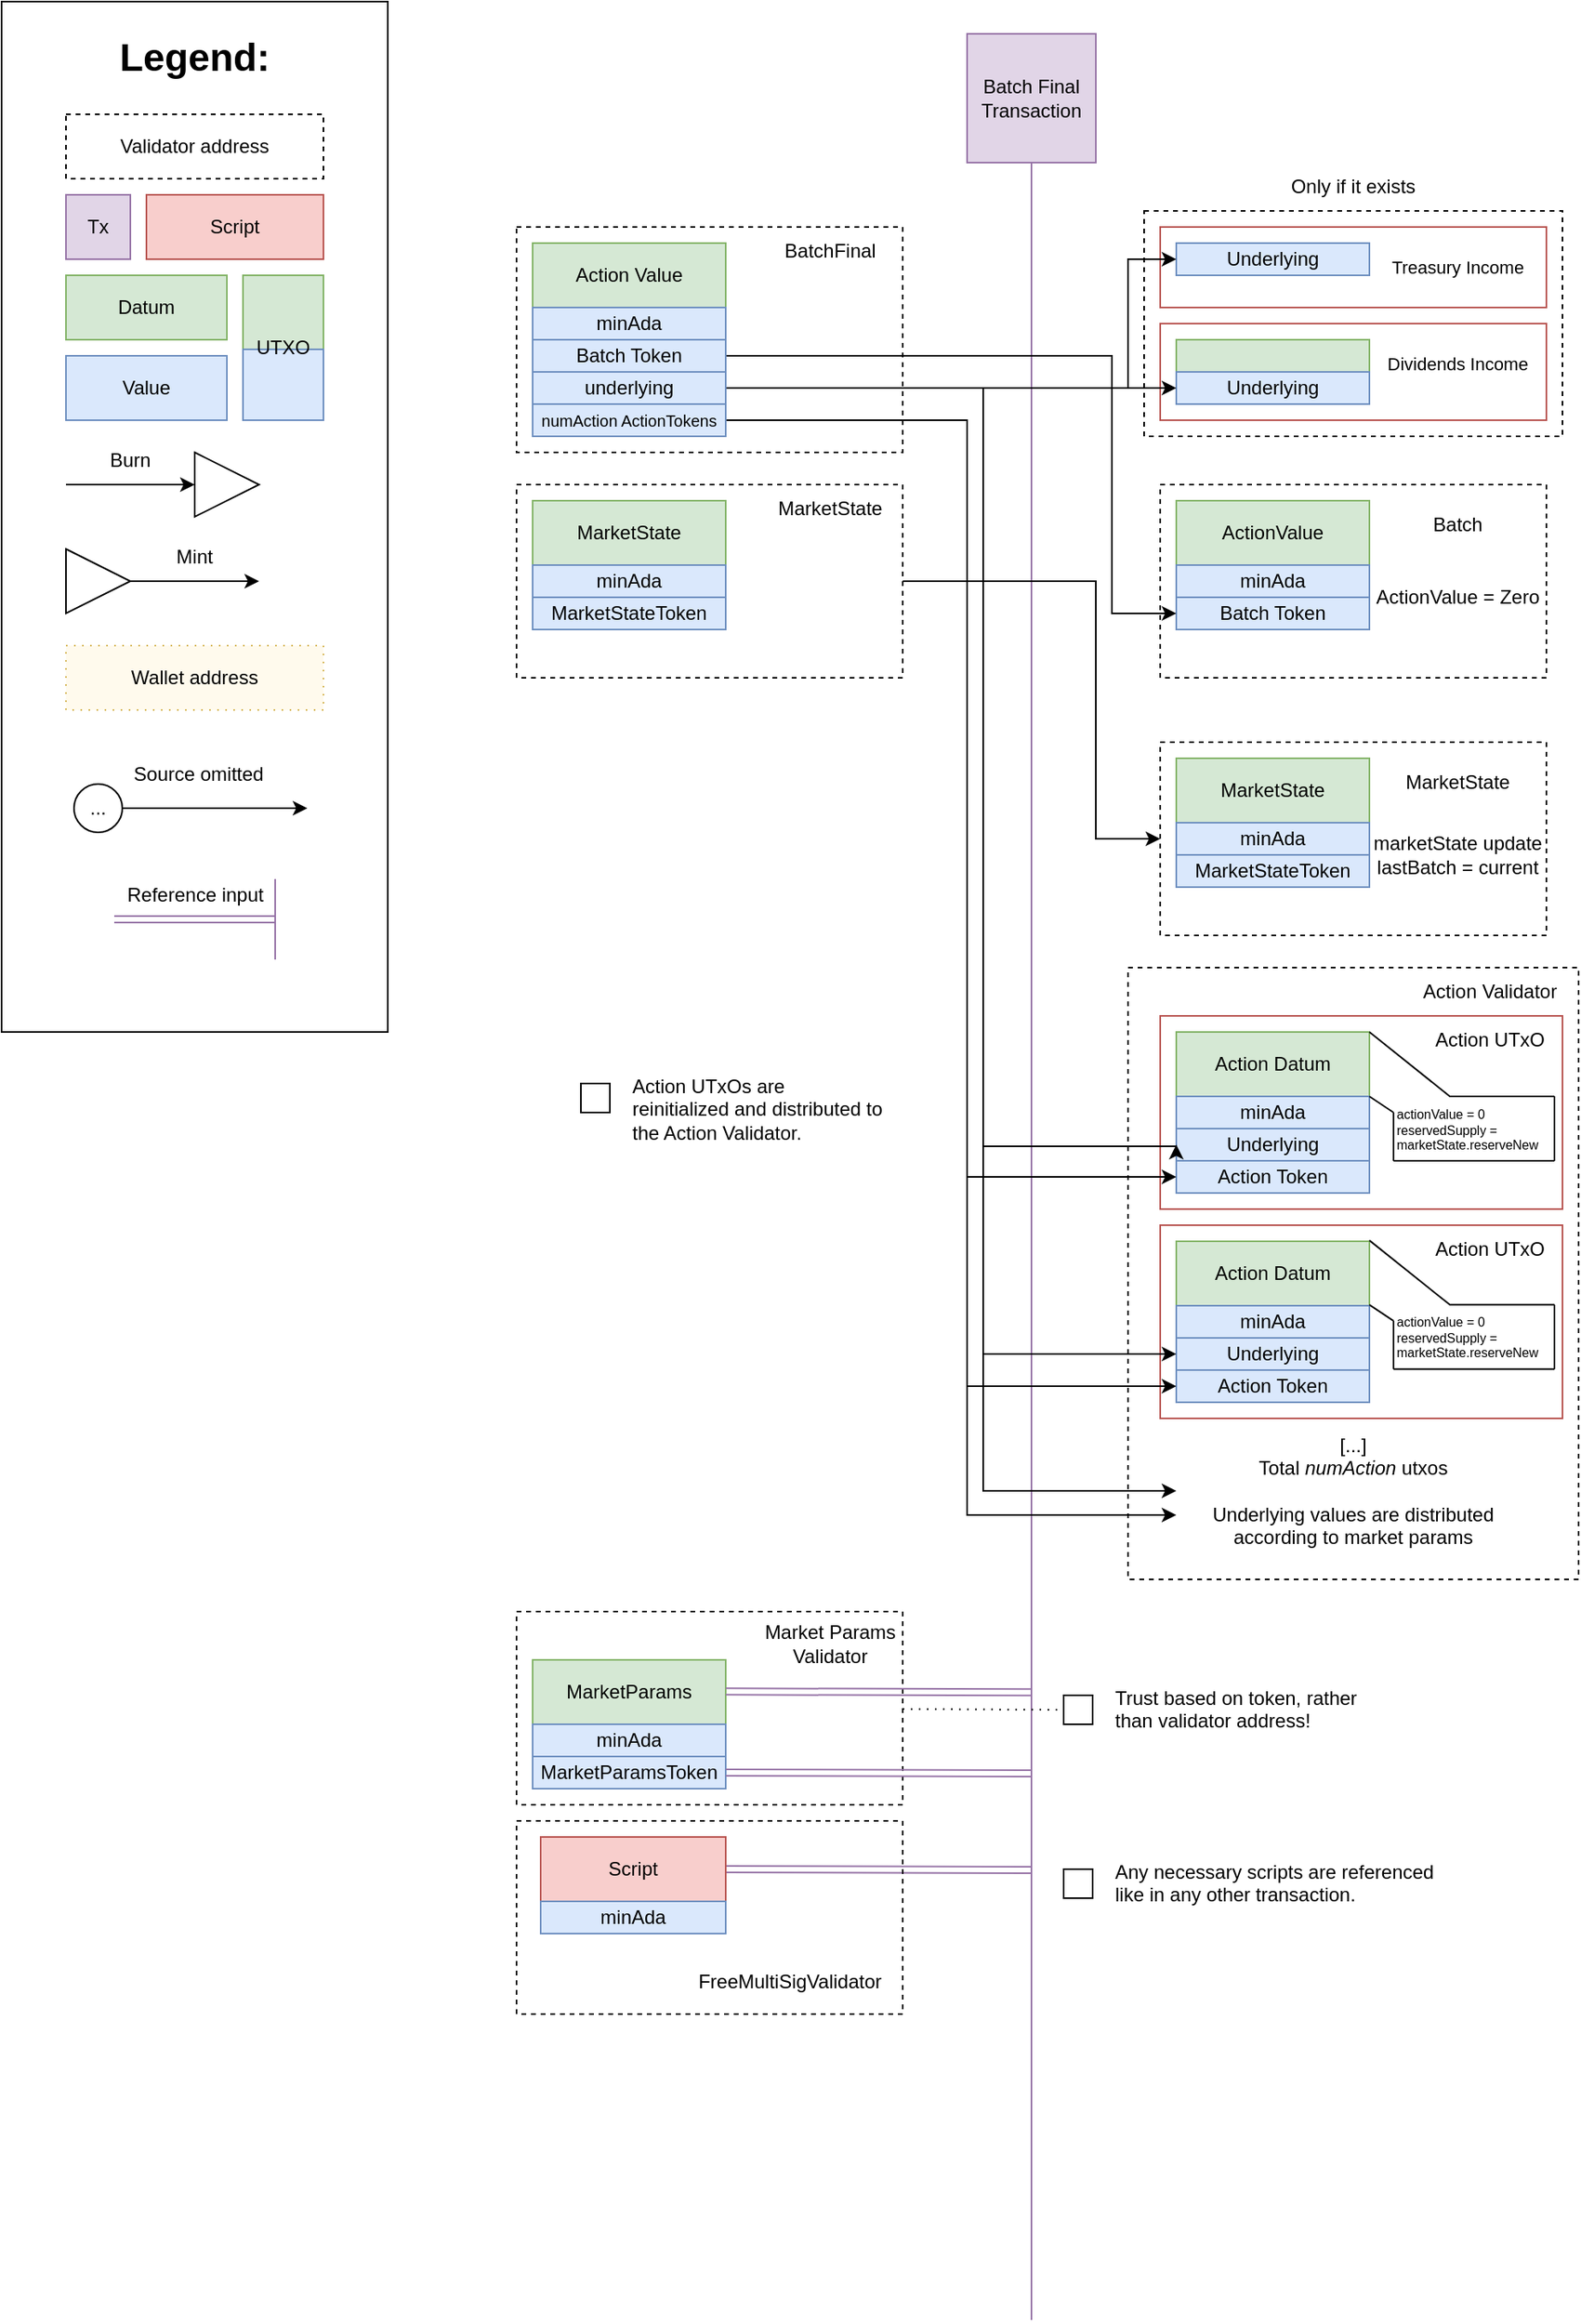 <mxfile version="26.0.10">
  <diagram name="Page-1" id="YU9haA6fMDT3eav_pW62">
    <mxGraphModel dx="1558" dy="674" grid="1" gridSize="10" guides="1" tooltips="1" connect="1" arrows="1" fold="1" page="1" pageScale="1" pageWidth="850" pageHeight="1100" math="0" shadow="0">
      <root>
        <mxCell id="0" />
        <mxCell id="1" parent="0" />
        <mxCell id="FvWVYKfLzOEbFjhHtuPe-29" value="" style="rounded=0;whiteSpace=wrap;html=1;fillColor=none;strokeColor=#000000;dashed=1;" parent="1" vertex="1">
          <mxGeometry x="470" y="230" width="260" height="140" as="geometry" />
        </mxCell>
        <mxCell id="FvWVYKfLzOEbFjhHtuPe-1" value="Batch Final Transaction" style="whiteSpace=wrap;html=1;aspect=fixed;fillColor=#e1d5e7;strokeColor=#9673a6;" parent="1" vertex="1">
          <mxGeometry x="360" y="120" width="80" height="80" as="geometry" />
        </mxCell>
        <mxCell id="FvWVYKfLzOEbFjhHtuPe-2" value="" style="endArrow=none;html=1;rounded=0;entryX=0.5;entryY=1;entryDx=0;entryDy=0;fillColor=#e1d5e7;strokeColor=#9673a6;" parent="1" target="FvWVYKfLzOEbFjhHtuPe-1" edge="1">
          <mxGeometry width="50" height="50" relative="1" as="geometry">
            <mxPoint x="400" y="1540" as="sourcePoint" />
            <mxPoint x="440" y="570" as="targetPoint" />
          </mxGeometry>
        </mxCell>
        <mxCell id="FvWVYKfLzOEbFjhHtuPe-17" value="" style="rounded=0;whiteSpace=wrap;html=1;fillColor=none;strokeWidth=1;strokeColor=#b85450;" parent="1" vertex="1">
          <mxGeometry x="480" y="240" width="240" height="50" as="geometry" />
        </mxCell>
        <mxCell id="FvWVYKfLzOEbFjhHtuPe-18" value="&lt;font style=&quot;font-size: 11px;&quot;&gt;Treasury Income&lt;br&gt;&lt;/font&gt;" style="text;html=1;strokeColor=none;fillColor=none;align=center;verticalAlign=middle;whiteSpace=wrap;rounded=0;" parent="1" vertex="1">
          <mxGeometry x="620" y="250" width="90" height="30" as="geometry" />
        </mxCell>
        <mxCell id="FvWVYKfLzOEbFjhHtuPe-20" value="Underlying" style="rounded=0;whiteSpace=wrap;html=1;fillColor=#dae8fc;strokeColor=#6c8ebf;" parent="1" vertex="1">
          <mxGeometry x="490" y="250" width="120" height="20" as="geometry" />
        </mxCell>
        <mxCell id="FvWVYKfLzOEbFjhHtuPe-23" value="" style="rounded=0;whiteSpace=wrap;html=1;fillColor=none;strokeWidth=1;strokeColor=#b85450;" parent="1" vertex="1">
          <mxGeometry x="480" y="300" width="240" height="60" as="geometry" />
        </mxCell>
        <mxCell id="FvWVYKfLzOEbFjhHtuPe-24" value="&lt;font style=&quot;font-size: 11px;&quot;&gt;Dividends Income&lt;br&gt;&lt;/font&gt;" style="text;html=1;strokeColor=none;fillColor=none;align=center;verticalAlign=middle;whiteSpace=wrap;rounded=0;" parent="1" vertex="1">
          <mxGeometry x="620" y="310" width="90" height="30" as="geometry" />
        </mxCell>
        <mxCell id="FvWVYKfLzOEbFjhHtuPe-25" value="" style="rounded=0;whiteSpace=wrap;html=1;fillColor=#d5e8d4;strokeColor=#82b366;" parent="1" vertex="1">
          <mxGeometry x="490" y="310" width="120" height="20" as="geometry" />
        </mxCell>
        <mxCell id="FvWVYKfLzOEbFjhHtuPe-26" value="Underlying" style="rounded=0;whiteSpace=wrap;html=1;fillColor=#dae8fc;strokeColor=#6c8ebf;" parent="1" vertex="1">
          <mxGeometry x="490" y="330" width="120" height="20" as="geometry" />
        </mxCell>
        <mxCell id="FvWVYKfLzOEbFjhHtuPe-30" value="Only if it exists" style="text;html=1;strokeColor=none;fillColor=none;align=center;verticalAlign=middle;whiteSpace=wrap;rounded=0;" parent="1" vertex="1">
          <mxGeometry x="470" y="200" width="260" height="30" as="geometry" />
        </mxCell>
        <mxCell id="FvWVYKfLzOEbFjhHtuPe-31" value="" style="rounded=0;whiteSpace=wrap;html=1;fillColor=none;dashed=1;strokeWidth=1;" parent="1" vertex="1">
          <mxGeometry x="480" y="400" width="240" height="120" as="geometry" />
        </mxCell>
        <mxCell id="FvWVYKfLzOEbFjhHtuPe-32" value="Batch" style="text;html=1;strokeColor=none;fillColor=none;align=center;verticalAlign=middle;whiteSpace=wrap;rounded=0;" parent="1" vertex="1">
          <mxGeometry x="620" y="410" width="90" height="30" as="geometry" />
        </mxCell>
        <mxCell id="FvWVYKfLzOEbFjhHtuPe-33" value="ActionValue" style="rounded=0;whiteSpace=wrap;html=1;fillColor=#d5e8d4;strokeColor=#82b366;" parent="1" vertex="1">
          <mxGeometry x="490" y="410" width="120" height="40" as="geometry" />
        </mxCell>
        <mxCell id="FvWVYKfLzOEbFjhHtuPe-34" value="&lt;div&gt;minAda&lt;/div&gt;" style="rounded=0;whiteSpace=wrap;html=1;fillColor=#dae8fc;strokeColor=#6c8ebf;" parent="1" vertex="1">
          <mxGeometry x="490" y="450" width="120" height="20" as="geometry" />
        </mxCell>
        <mxCell id="FvWVYKfLzOEbFjhHtuPe-35" value="Batch Token" style="rounded=0;whiteSpace=wrap;html=1;fillColor=#dae8fc;strokeColor=#6c8ebf;" parent="1" vertex="1">
          <mxGeometry x="490" y="470" width="120" height="20" as="geometry" />
        </mxCell>
        <mxCell id="FvWVYKfLzOEbFjhHtuPe-43" value="" style="rounded=0;whiteSpace=wrap;html=1;fillColor=none;fontColor=#000000;strokeColor=#000000;dashed=1;movable=0;resizable=0;rotatable=0;deletable=0;editable=0;locked=1;connectable=0;" parent="1" vertex="1">
          <mxGeometry x="460" y="700" width="280" height="380" as="geometry" />
        </mxCell>
        <mxCell id="FvWVYKfLzOEbFjhHtuPe-44" value="" style="rounded=0;whiteSpace=wrap;html=1;fillColor=none;strokeWidth=1;strokeColor=#b85450;" parent="1" vertex="1">
          <mxGeometry x="480" y="730" width="250" height="120" as="geometry" />
        </mxCell>
        <mxCell id="FvWVYKfLzOEbFjhHtuPe-45" value="Action UTxO" style="text;html=1;strokeColor=none;fillColor=none;align=center;verticalAlign=middle;whiteSpace=wrap;rounded=0;" parent="1" vertex="1">
          <mxGeometry x="640" y="730" width="90" height="30" as="geometry" />
        </mxCell>
        <mxCell id="FvWVYKfLzOEbFjhHtuPe-46" value="Action Datum" style="rounded=0;whiteSpace=wrap;html=1;fillColor=#d5e8d4;strokeColor=#82b366;" parent="1" vertex="1">
          <mxGeometry x="490" y="740" width="120" height="40" as="geometry" />
        </mxCell>
        <mxCell id="FvWVYKfLzOEbFjhHtuPe-47" value="minAda" style="rounded=0;whiteSpace=wrap;html=1;fillColor=#dae8fc;strokeColor=#6c8ebf;" parent="1" vertex="1">
          <mxGeometry x="490" y="780" width="120" height="20" as="geometry" />
        </mxCell>
        <mxCell id="FvWVYKfLzOEbFjhHtuPe-48" value="Underlying" style="rounded=0;whiteSpace=wrap;html=1;fillColor=#dae8fc;strokeColor=#6c8ebf;" parent="1" vertex="1">
          <mxGeometry x="490" y="800" width="120" height="20" as="geometry" />
        </mxCell>
        <mxCell id="FvWVYKfLzOEbFjhHtuPe-49" value="Action Token" style="rounded=0;whiteSpace=wrap;html=1;fillColor=#dae8fc;strokeColor=#6c8ebf;" parent="1" vertex="1">
          <mxGeometry x="490" y="820" width="120" height="20" as="geometry" />
        </mxCell>
        <mxCell id="FvWVYKfLzOEbFjhHtuPe-50" value="" style="rounded=0;whiteSpace=wrap;html=1;fillColor=none;strokeWidth=1;strokeColor=#b85450;" parent="1" vertex="1">
          <mxGeometry x="480" y="860" width="250" height="120" as="geometry" />
        </mxCell>
        <mxCell id="FvWVYKfLzOEbFjhHtuPe-51" value="Action UTxO" style="text;html=1;strokeColor=none;fillColor=none;align=center;verticalAlign=middle;whiteSpace=wrap;rounded=0;" parent="1" vertex="1">
          <mxGeometry x="640" y="860" width="90" height="30" as="geometry" />
        </mxCell>
        <mxCell id="FvWVYKfLzOEbFjhHtuPe-52" value="Action Datum" style="rounded=0;whiteSpace=wrap;html=1;fillColor=#d5e8d4;strokeColor=#82b366;" parent="1" vertex="1">
          <mxGeometry x="490" y="870" width="120" height="40" as="geometry" />
        </mxCell>
        <mxCell id="FvWVYKfLzOEbFjhHtuPe-53" value="minAda" style="rounded=0;whiteSpace=wrap;html=1;fillColor=#dae8fc;strokeColor=#6c8ebf;" parent="1" vertex="1">
          <mxGeometry x="490" y="910" width="120" height="20" as="geometry" />
        </mxCell>
        <mxCell id="FvWVYKfLzOEbFjhHtuPe-54" value="Underlying" style="rounded=0;whiteSpace=wrap;html=1;fillColor=#dae8fc;strokeColor=#6c8ebf;" parent="1" vertex="1">
          <mxGeometry x="490" y="930" width="120" height="20" as="geometry" />
        </mxCell>
        <mxCell id="FvWVYKfLzOEbFjhHtuPe-55" value="&lt;div&gt;Action Token&lt;br&gt;&lt;/div&gt;" style="rounded=0;whiteSpace=wrap;html=1;fillColor=#dae8fc;strokeColor=#6c8ebf;" parent="1" vertex="1">
          <mxGeometry x="490" y="950" width="120" height="20" as="geometry" />
        </mxCell>
        <mxCell id="FvWVYKfLzOEbFjhHtuPe-56" value="[...]&lt;br&gt;&lt;div&gt;Total &lt;i&gt;numAction&lt;/i&gt; utxos&lt;/div&gt;&lt;div&gt;&lt;br&gt;&lt;/div&gt;Underlying values are distributed according to market params" style="text;html=1;strokeColor=none;fillColor=none;align=center;verticalAlign=middle;whiteSpace=wrap;rounded=0;" parent="1" vertex="1">
          <mxGeometry x="510" y="990" width="180" height="70" as="geometry" />
        </mxCell>
        <mxCell id="FvWVYKfLzOEbFjhHtuPe-90" style="edgeStyle=orthogonalEdgeStyle;rounded=0;orthogonalLoop=1;jettySize=auto;html=1;exitX=1;exitY=0.5;exitDx=0;exitDy=0;entryX=0;entryY=0.5;entryDx=0;entryDy=0;" parent="1" source="FvWVYKfLzOEbFjhHtuPe-62" target="FvWVYKfLzOEbFjhHtuPe-54" edge="1">
          <mxGeometry relative="1" as="geometry">
            <mxPoint x="480" y="940" as="targetPoint" />
            <Array as="points">
              <mxPoint x="370" y="340" />
              <mxPoint x="370" y="940" />
            </Array>
          </mxGeometry>
        </mxCell>
        <mxCell id="FvWVYKfLzOEbFjhHtuPe-91" style="edgeStyle=orthogonalEdgeStyle;rounded=0;orthogonalLoop=1;jettySize=auto;html=1;exitX=1;exitY=0.5;exitDx=0;exitDy=0;entryX=0;entryY=0.5;entryDx=0;entryDy=0;" parent="1" source="FvWVYKfLzOEbFjhHtuPe-62" target="FvWVYKfLzOEbFjhHtuPe-48" edge="1">
          <mxGeometry relative="1" as="geometry">
            <mxPoint x="480" y="1070" as="targetPoint" />
            <Array as="points">
              <mxPoint x="370" y="340" />
              <mxPoint x="370" y="811" />
              <mxPoint x="490" y="811" />
            </Array>
          </mxGeometry>
        </mxCell>
        <mxCell id="FvWVYKfLzOEbFjhHtuPe-92" style="edgeStyle=orthogonalEdgeStyle;rounded=0;orthogonalLoop=1;jettySize=auto;html=1;exitX=1;exitY=0.5;exitDx=0;exitDy=0;" parent="1" source="FvWVYKfLzOEbFjhHtuPe-62" edge="1">
          <mxGeometry relative="1" as="geometry">
            <Array as="points">
              <mxPoint x="370" y="340" />
              <mxPoint x="370" y="1025" />
            </Array>
            <mxPoint x="490" y="1025" as="targetPoint" />
          </mxGeometry>
        </mxCell>
        <mxCell id="FvWVYKfLzOEbFjhHtuPe-93" style="edgeStyle=orthogonalEdgeStyle;rounded=0;orthogonalLoop=1;jettySize=auto;html=1;exitX=1;exitY=0.5;exitDx=0;exitDy=0;entryX=0;entryY=0.5;entryDx=0;entryDy=0;" parent="1" source="FvWVYKfLzOEbFjhHtuPe-62" target="FvWVYKfLzOEbFjhHtuPe-20" edge="1">
          <mxGeometry relative="1" as="geometry">
            <Array as="points">
              <mxPoint x="460" y="340" />
              <mxPoint x="460" y="260" />
            </Array>
          </mxGeometry>
        </mxCell>
        <mxCell id="FvWVYKfLzOEbFjhHtuPe-94" style="edgeStyle=orthogonalEdgeStyle;rounded=0;orthogonalLoop=1;jettySize=auto;html=1;exitX=1;exitY=0.5;exitDx=0;exitDy=0;entryX=0;entryY=0.5;entryDx=0;entryDy=0;" parent="1" source="FvWVYKfLzOEbFjhHtuPe-62" target="FvWVYKfLzOEbFjhHtuPe-26" edge="1">
          <mxGeometry relative="1" as="geometry">
            <Array as="points">
              <mxPoint x="280" y="340" />
              <mxPoint x="280" y="340" />
            </Array>
          </mxGeometry>
        </mxCell>
        <mxCell id="FvWVYKfLzOEbFjhHtuPe-57" value="" style="rounded=0;whiteSpace=wrap;html=1;fillColor=none;dashed=1;strokeWidth=1;" parent="1" vertex="1">
          <mxGeometry x="80" y="240" width="240" height="140" as="geometry" />
        </mxCell>
        <mxCell id="FvWVYKfLzOEbFjhHtuPe-58" value="BatchFinal" style="text;html=1;strokeColor=none;fillColor=none;align=center;verticalAlign=middle;whiteSpace=wrap;rounded=0;" parent="1" vertex="1">
          <mxGeometry x="230" y="240" width="90" height="30" as="geometry" />
        </mxCell>
        <mxCell id="FvWVYKfLzOEbFjhHtuPe-59" value="Action Value" style="rounded=0;whiteSpace=wrap;html=1;fillColor=#d5e8d4;strokeColor=#82b366;" parent="1" vertex="1">
          <mxGeometry x="90" y="250" width="120" height="40" as="geometry" />
        </mxCell>
        <mxCell id="FvWVYKfLzOEbFjhHtuPe-60" value="minAda" style="rounded=0;whiteSpace=wrap;html=1;fillColor=#dae8fc;strokeColor=#6c8ebf;" parent="1" vertex="1">
          <mxGeometry x="90" y="290" width="120" height="20" as="geometry" />
        </mxCell>
        <mxCell id="lzO32armWS4qH3T6zc1x-44" style="edgeStyle=orthogonalEdgeStyle;rounded=0;orthogonalLoop=1;jettySize=auto;html=1;exitX=1;exitY=0.5;exitDx=0;exitDy=0;entryX=0;entryY=0.5;entryDx=0;entryDy=0;" edge="1" parent="1" source="FvWVYKfLzOEbFjhHtuPe-61" target="FvWVYKfLzOEbFjhHtuPe-35">
          <mxGeometry relative="1" as="geometry">
            <Array as="points">
              <mxPoint x="450" y="320" />
              <mxPoint x="450" y="480" />
            </Array>
          </mxGeometry>
        </mxCell>
        <mxCell id="FvWVYKfLzOEbFjhHtuPe-61" value="Batch Token" style="rounded=0;whiteSpace=wrap;html=1;fillColor=#dae8fc;strokeColor=#6c8ebf;" parent="1" vertex="1">
          <mxGeometry x="90" y="310" width="120" height="20" as="geometry" />
        </mxCell>
        <mxCell id="FvWVYKfLzOEbFjhHtuPe-62" value="underlying" style="rounded=0;whiteSpace=wrap;html=1;fillColor=#dae8fc;strokeColor=#6c8ebf;" parent="1" vertex="1">
          <mxGeometry x="90" y="330" width="120" height="20" as="geometry" />
        </mxCell>
        <mxCell id="lzO32armWS4qH3T6zc1x-46" style="edgeStyle=orthogonalEdgeStyle;rounded=0;orthogonalLoop=1;jettySize=auto;html=1;exitX=1;exitY=0.5;exitDx=0;exitDy=0;entryX=0;entryY=0.5;entryDx=0;entryDy=0;" edge="1" parent="1" source="FvWVYKfLzOEbFjhHtuPe-63" target="FvWVYKfLzOEbFjhHtuPe-49">
          <mxGeometry relative="1" as="geometry">
            <Array as="points">
              <mxPoint x="360" y="360" />
              <mxPoint x="360" y="830" />
            </Array>
          </mxGeometry>
        </mxCell>
        <mxCell id="lzO32armWS4qH3T6zc1x-47" style="edgeStyle=orthogonalEdgeStyle;rounded=0;orthogonalLoop=1;jettySize=auto;html=1;exitX=1;exitY=0.5;exitDx=0;exitDy=0;entryX=0;entryY=0.5;entryDx=0;entryDy=0;" edge="1" parent="1" source="FvWVYKfLzOEbFjhHtuPe-63" target="FvWVYKfLzOEbFjhHtuPe-55">
          <mxGeometry relative="1" as="geometry">
            <Array as="points">
              <mxPoint x="360" y="360" />
              <mxPoint x="360" y="960" />
            </Array>
          </mxGeometry>
        </mxCell>
        <mxCell id="lzO32armWS4qH3T6zc1x-48" style="edgeStyle=orthogonalEdgeStyle;rounded=0;orthogonalLoop=1;jettySize=auto;html=1;exitX=1;exitY=0.5;exitDx=0;exitDy=0;" edge="1" parent="1" source="FvWVYKfLzOEbFjhHtuPe-63">
          <mxGeometry relative="1" as="geometry">
            <mxPoint x="490" y="1040" as="targetPoint" />
            <Array as="points">
              <mxPoint x="360" y="360" />
              <mxPoint x="360" y="1040" />
            </Array>
          </mxGeometry>
        </mxCell>
        <mxCell id="FvWVYKfLzOEbFjhHtuPe-63" value="&lt;font style=&quot;font-size: 10px;&quot;&gt;numAction ActionTokens&lt;/font&gt;" style="rounded=0;whiteSpace=wrap;html=1;fillColor=#dae8fc;strokeColor=#6c8ebf;" parent="1" vertex="1">
          <mxGeometry x="90" y="350" width="120" height="20" as="geometry" />
        </mxCell>
        <mxCell id="FvWVYKfLzOEbFjhHtuPe-89" style="edgeStyle=orthogonalEdgeStyle;rounded=0;orthogonalLoop=1;jettySize=auto;html=1;exitX=1;exitY=0.5;exitDx=0;exitDy=0;entryX=0;entryY=0.5;entryDx=0;entryDy=0;" parent="1" source="FvWVYKfLzOEbFjhHtuPe-65" target="FvWVYKfLzOEbFjhHtuPe-84" edge="1">
          <mxGeometry relative="1" as="geometry">
            <Array as="points">
              <mxPoint x="440" y="460" />
              <mxPoint x="440" y="620" />
            </Array>
          </mxGeometry>
        </mxCell>
        <mxCell id="FvWVYKfLzOEbFjhHtuPe-65" value="" style="rounded=0;whiteSpace=wrap;html=1;fillColor=none;dashed=1;strokeWidth=1;" parent="1" vertex="1">
          <mxGeometry x="80" y="400" width="240" height="120" as="geometry" />
        </mxCell>
        <mxCell id="FvWVYKfLzOEbFjhHtuPe-66" value="MarketState" style="text;html=1;strokeColor=none;fillColor=none;align=center;verticalAlign=middle;whiteSpace=wrap;rounded=0;" parent="1" vertex="1">
          <mxGeometry x="230" y="400" width="90" height="30" as="geometry" />
        </mxCell>
        <mxCell id="FvWVYKfLzOEbFjhHtuPe-67" value="MarketState" style="rounded=0;whiteSpace=wrap;html=1;fillColor=#d5e8d4;strokeColor=#82b366;" parent="1" vertex="1">
          <mxGeometry x="90" y="410" width="120" height="40" as="geometry" />
        </mxCell>
        <mxCell id="FvWVYKfLzOEbFjhHtuPe-68" value="minAda" style="rounded=0;whiteSpace=wrap;html=1;fillColor=#dae8fc;strokeColor=#6c8ebf;" parent="1" vertex="1">
          <mxGeometry x="90" y="450" width="120" height="20" as="geometry" />
        </mxCell>
        <mxCell id="FvWVYKfLzOEbFjhHtuPe-69" value="MarketStateToken" style="rounded=0;whiteSpace=wrap;html=1;fillColor=#dae8fc;strokeColor=#6c8ebf;" parent="1" vertex="1">
          <mxGeometry x="90" y="470" width="120" height="20" as="geometry" />
        </mxCell>
        <mxCell id="FvWVYKfLzOEbFjhHtuPe-84" value="" style="rounded=0;whiteSpace=wrap;html=1;fillColor=none;dashed=1;strokeWidth=1;" parent="1" vertex="1">
          <mxGeometry x="480" y="560" width="240" height="120" as="geometry" />
        </mxCell>
        <mxCell id="FvWVYKfLzOEbFjhHtuPe-85" value="MarketState" style="text;html=1;strokeColor=none;fillColor=none;align=center;verticalAlign=middle;whiteSpace=wrap;rounded=0;" parent="1" vertex="1">
          <mxGeometry x="620" y="570" width="90" height="30" as="geometry" />
        </mxCell>
        <mxCell id="FvWVYKfLzOEbFjhHtuPe-86" value="MarketState" style="rounded=0;whiteSpace=wrap;html=1;fillColor=#d5e8d4;strokeColor=#82b366;" parent="1" vertex="1">
          <mxGeometry x="490" y="570" width="120" height="40" as="geometry" />
        </mxCell>
        <mxCell id="FvWVYKfLzOEbFjhHtuPe-87" value="minAda" style="rounded=0;whiteSpace=wrap;html=1;fillColor=#dae8fc;strokeColor=#6c8ebf;" parent="1" vertex="1">
          <mxGeometry x="490" y="610" width="120" height="20" as="geometry" />
        </mxCell>
        <mxCell id="FvWVYKfLzOEbFjhHtuPe-88" value="MarketStateToken" style="rounded=0;whiteSpace=wrap;html=1;fillColor=#dae8fc;strokeColor=#6c8ebf;" parent="1" vertex="1">
          <mxGeometry x="490" y="630" width="120" height="20" as="geometry" />
        </mxCell>
        <mxCell id="FvWVYKfLzOEbFjhHtuPe-95" value="&lt;div&gt;ActionValue = Zero&lt;/div&gt;" style="text;html=1;strokeColor=none;fillColor=none;align=center;verticalAlign=middle;whiteSpace=wrap;rounded=0;" parent="1" vertex="1">
          <mxGeometry x="610" y="430" width="110" height="80" as="geometry" />
        </mxCell>
        <mxCell id="FvWVYKfLzOEbFjhHtuPe-96" value="marketState update lastBatch = current" style="text;html=1;strokeColor=none;fillColor=none;align=center;verticalAlign=middle;whiteSpace=wrap;rounded=0;" parent="1" vertex="1">
          <mxGeometry x="610" y="590" width="110" height="80" as="geometry" />
        </mxCell>
        <mxCell id="FvWVYKfLzOEbFjhHtuPe-97" value="&lt;font&gt;actionValue = 0&lt;br&gt;reservedSupply = marketState.reserveNew&lt;/font&gt;" style="text;html=1;strokeColor=none;fillColor=none;align=left;verticalAlign=top;whiteSpace=wrap;rounded=0;fontSize=8;" parent="1" vertex="1">
          <mxGeometry x="625" y="780" width="100" height="40" as="geometry" />
        </mxCell>
        <mxCell id="WtjrpzOSmNOJ3_J0PeFR-1" value="" style="rounded=0;whiteSpace=wrap;html=1;fontSize=12;movable=1;resizable=1;rotatable=1;deletable=1;editable=1;locked=0;connectable=1;" parent="1" vertex="1">
          <mxGeometry x="-240" y="100" width="240" height="640" as="geometry" />
        </mxCell>
        <mxCell id="WtjrpzOSmNOJ3_J0PeFR-2" value="Legend:" style="text;html=1;strokeColor=none;fillColor=none;align=center;verticalAlign=middle;whiteSpace=wrap;rounded=0;fontStyle=1;fontSize=24;movable=1;resizable=1;rotatable=1;deletable=1;editable=1;locked=0;connectable=1;" parent="1" vertex="1">
          <mxGeometry x="-200" y="100" width="160" height="70" as="geometry" />
        </mxCell>
        <mxCell id="WtjrpzOSmNOJ3_J0PeFR-3" value="Validator address" style="rounded=0;whiteSpace=wrap;html=1;fontSize=12;fillColor=none;dashed=1;horizontal=1;strokeColor=#000000;gradientColor=none;movable=1;resizable=1;rotatable=1;deletable=1;editable=1;locked=0;connectable=1;" parent="1" vertex="1">
          <mxGeometry x="-200" y="170" width="160" height="40" as="geometry" />
        </mxCell>
        <mxCell id="WtjrpzOSmNOJ3_J0PeFR-4" value="Tx" style="rounded=0;whiteSpace=wrap;html=1;fontSize=12;fillColor=#e1d5e7;horizontal=1;strokeColor=#9673a6;movable=1;resizable=1;rotatable=1;deletable=1;editable=1;locked=0;connectable=1;" parent="1" vertex="1">
          <mxGeometry x="-200" y="220" width="40" height="40" as="geometry" />
        </mxCell>
        <mxCell id="WtjrpzOSmNOJ3_J0PeFR-5" value="&lt;div&gt;Datum&lt;/div&gt;" style="rounded=0;whiteSpace=wrap;html=1;fontSize=12;fillColor=#d5e8d4;horizontal=1;strokeColor=#82b366;movable=1;resizable=1;rotatable=1;deletable=1;editable=1;locked=0;connectable=1;" parent="1" vertex="1">
          <mxGeometry x="-200" y="270" width="100" height="40" as="geometry" />
        </mxCell>
        <mxCell id="WtjrpzOSmNOJ3_J0PeFR-6" value="" style="rounded=0;whiteSpace=wrap;html=1;fontSize=12;fillColor=#d5e8d4;horizontal=1;strokeColor=#82b366;movable=1;resizable=1;rotatable=1;deletable=1;editable=1;locked=0;connectable=1;" parent="1" vertex="1">
          <mxGeometry x="-90" y="270" width="50" height="46" as="geometry" />
        </mxCell>
        <mxCell id="WtjrpzOSmNOJ3_J0PeFR-7" value="Value" style="rounded=0;whiteSpace=wrap;html=1;fontSize=12;fillColor=#dae8fc;horizontal=1;strokeColor=#6c8ebf;movable=1;resizable=1;rotatable=1;deletable=1;editable=1;locked=0;connectable=1;" parent="1" vertex="1">
          <mxGeometry x="-200" y="320" width="100" height="40" as="geometry" />
        </mxCell>
        <mxCell id="WtjrpzOSmNOJ3_J0PeFR-8" value="" style="rounded=0;whiteSpace=wrap;html=1;fontSize=12;fillColor=#dae8fc;horizontal=1;strokeColor=#6c8ebf;movable=1;resizable=1;rotatable=1;deletable=1;editable=1;locked=0;connectable=1;" parent="1" vertex="1">
          <mxGeometry x="-90" y="316" width="50" height="44" as="geometry" />
        </mxCell>
        <mxCell id="WtjrpzOSmNOJ3_J0PeFR-9" value="UTXO" style="text;html=1;strokeColor=none;fillColor=none;align=center;verticalAlign=middle;whiteSpace=wrap;rounded=0;fontSize=12;movable=1;resizable=1;rotatable=1;deletable=1;editable=1;locked=0;connectable=1;" parent="1" vertex="1">
          <mxGeometry x="-85" y="300" width="40" height="30" as="geometry" />
        </mxCell>
        <mxCell id="WtjrpzOSmNOJ3_J0PeFR-10" value="" style="triangle;whiteSpace=wrap;html=1;fontSize=12;strokeColor=default;fillColor=default;movable=1;resizable=1;rotatable=1;deletable=1;editable=1;locked=0;connectable=1;" parent="1" vertex="1">
          <mxGeometry x="-120" y="380" width="40" height="40" as="geometry" />
        </mxCell>
        <mxCell id="WtjrpzOSmNOJ3_J0PeFR-11" value="" style="endArrow=classic;html=1;rounded=0;fontSize=12;entryX=0;entryY=0.5;entryDx=0;entryDy=0;movable=1;resizable=1;rotatable=1;deletable=1;editable=1;locked=0;connectable=1;" parent="1" target="WtjrpzOSmNOJ3_J0PeFR-10" edge="1">
          <mxGeometry width="50" height="50" relative="1" as="geometry">
            <mxPoint x="-200" y="400" as="sourcePoint" />
            <mxPoint x="-150" y="420" as="targetPoint" />
          </mxGeometry>
        </mxCell>
        <mxCell id="WtjrpzOSmNOJ3_J0PeFR-12" value="Burn" style="text;html=1;strokeColor=none;fillColor=none;align=center;verticalAlign=middle;whiteSpace=wrap;rounded=0;fontSize=12;movable=1;resizable=1;rotatable=1;deletable=1;editable=1;locked=0;connectable=1;" parent="1" vertex="1">
          <mxGeometry x="-190" y="370" width="60" height="30" as="geometry" />
        </mxCell>
        <mxCell id="WtjrpzOSmNOJ3_J0PeFR-13" value="" style="triangle;whiteSpace=wrap;html=1;fontSize=12;strokeColor=default;fillColor=default;movable=1;resizable=1;rotatable=1;deletable=1;editable=1;locked=0;connectable=1;" parent="1" vertex="1">
          <mxGeometry x="-200" y="440" width="40" height="40" as="geometry" />
        </mxCell>
        <mxCell id="WtjrpzOSmNOJ3_J0PeFR-14" value="" style="endArrow=classic;html=1;rounded=0;fontSize=12;exitX=1;exitY=0.5;exitDx=0;exitDy=0;movable=1;resizable=1;rotatable=1;deletable=1;editable=1;locked=0;connectable=1;" parent="1" source="WtjrpzOSmNOJ3_J0PeFR-13" edge="1">
          <mxGeometry width="50" height="50" relative="1" as="geometry">
            <mxPoint x="-120" y="500" as="sourcePoint" />
            <mxPoint x="-80" y="460" as="targetPoint" />
          </mxGeometry>
        </mxCell>
        <mxCell id="WtjrpzOSmNOJ3_J0PeFR-15" value="Mint" style="text;html=1;strokeColor=none;fillColor=none;align=center;verticalAlign=middle;whiteSpace=wrap;rounded=0;fontSize=12;movable=1;resizable=1;rotatable=1;deletable=1;editable=1;locked=0;connectable=1;" parent="1" vertex="1">
          <mxGeometry x="-150" y="430" width="60" height="30" as="geometry" />
        </mxCell>
        <mxCell id="WtjrpzOSmNOJ3_J0PeFR-16" value="Wallet address" style="rounded=0;whiteSpace=wrap;html=1;fontSize=12;fillColor=#FFFAED;dashed=1;horizontal=1;dashPattern=1 4;strokeColor=#d6b656;movable=1;resizable=1;rotatable=1;deletable=1;editable=1;locked=0;connectable=1;" parent="1" vertex="1">
          <mxGeometry x="-200" y="500" width="160" height="40" as="geometry" />
        </mxCell>
        <mxCell id="WtjrpzOSmNOJ3_J0PeFR-17" style="edgeStyle=orthogonalEdgeStyle;rounded=0;orthogonalLoop=1;jettySize=auto;html=1;exitX=1;exitY=0.5;exitDx=0;exitDy=0;fontSize=12;movable=1;resizable=1;rotatable=1;deletable=1;editable=1;locked=0;connectable=1;" parent="1" source="WtjrpzOSmNOJ3_J0PeFR-18" edge="1">
          <mxGeometry relative="1" as="geometry">
            <mxPoint x="-50" y="601" as="targetPoint" />
          </mxGeometry>
        </mxCell>
        <mxCell id="WtjrpzOSmNOJ3_J0PeFR-18" value="..." style="ellipse;whiteSpace=wrap;html=1;aspect=fixed;fontSize=12;strokeColor=#000000;fillColor=none;gradientColor=none;movable=1;resizable=1;rotatable=1;deletable=1;editable=1;locked=0;connectable=1;" parent="1" vertex="1">
          <mxGeometry x="-195" y="586" width="30" height="30" as="geometry" />
        </mxCell>
        <mxCell id="WtjrpzOSmNOJ3_J0PeFR-19" value="Source omitted" style="text;html=1;strokeColor=none;fillColor=none;align=center;verticalAlign=middle;whiteSpace=wrap;rounded=0;fontSize=12;movable=1;resizable=1;rotatable=1;deletable=1;editable=1;locked=0;connectable=1;" parent="1" vertex="1">
          <mxGeometry x="-165" y="570" width="95" height="20" as="geometry" />
        </mxCell>
        <mxCell id="WtjrpzOSmNOJ3_J0PeFR-20" value="Script" style="rounded=0;whiteSpace=wrap;html=1;fontSize=12;fillColor=#f8cecc;horizontal=1;strokeColor=#b85450;movable=1;resizable=1;rotatable=1;deletable=1;editable=1;locked=0;connectable=1;" parent="1" vertex="1">
          <mxGeometry x="-150" y="220" width="110" height="40" as="geometry" />
        </mxCell>
        <mxCell id="WtjrpzOSmNOJ3_J0PeFR-21" value="" style="endArrow=none;html=1;rounded=0;fillColor=#e1d5e7;strokeColor=#9673a6;movable=1;resizable=1;rotatable=1;deletable=1;editable=1;locked=0;connectable=1;" parent="1" edge="1">
          <mxGeometry width="50" height="50" relative="1" as="geometry">
            <mxPoint x="-70" y="695" as="sourcePoint" />
            <mxPoint x="-70" y="645" as="targetPoint" />
          </mxGeometry>
        </mxCell>
        <mxCell id="WtjrpzOSmNOJ3_J0PeFR-22" value="" style="shape=link;html=1;rounded=0;fillColor=#e1d5e7;strokeColor=#9673a6;movable=1;resizable=1;rotatable=1;deletable=1;editable=1;locked=0;connectable=1;" parent="1" edge="1">
          <mxGeometry width="100" relative="1" as="geometry">
            <mxPoint x="-170" y="670" as="sourcePoint" />
            <mxPoint x="-70" y="670" as="targetPoint" />
          </mxGeometry>
        </mxCell>
        <mxCell id="WtjrpzOSmNOJ3_J0PeFR-23" value="Reference input" style="text;html=1;strokeColor=none;fillColor=none;align=center;verticalAlign=middle;whiteSpace=wrap;rounded=0;fontSize=12;movable=1;resizable=1;rotatable=1;deletable=1;editable=1;locked=0;connectable=1;" parent="1" vertex="1">
          <mxGeometry x="-167.5" y="645" width="95" height="20" as="geometry" />
        </mxCell>
        <mxCell id="lzO32armWS4qH3T6zc1x-6" value="" style="rounded=0;whiteSpace=wrap;html=1;fillColor=none;dashed=1;strokeWidth=1;" vertex="1" parent="1">
          <mxGeometry x="80" y="1100" width="240" height="120" as="geometry" />
        </mxCell>
        <mxCell id="lzO32armWS4qH3T6zc1x-7" value="Market Params Validator" style="text;html=1;strokeColor=none;fillColor=none;align=center;verticalAlign=middle;whiteSpace=wrap;rounded=0;" vertex="1" parent="1">
          <mxGeometry x="230" y="1100" width="90" height="40" as="geometry" />
        </mxCell>
        <mxCell id="lzO32armWS4qH3T6zc1x-8" value="MarketParams" style="rounded=0;whiteSpace=wrap;html=1;fillColor=#d5e8d4;strokeColor=#82b366;" vertex="1" parent="1">
          <mxGeometry x="90" y="1130" width="120" height="40" as="geometry" />
        </mxCell>
        <mxCell id="lzO32armWS4qH3T6zc1x-9" value="minAda" style="rounded=0;whiteSpace=wrap;html=1;fillColor=#dae8fc;strokeColor=#6c8ebf;" vertex="1" parent="1">
          <mxGeometry x="90" y="1170" width="120" height="20" as="geometry" />
        </mxCell>
        <mxCell id="lzO32armWS4qH3T6zc1x-10" value="MarketParamsToken" style="rounded=0;whiteSpace=wrap;html=1;fillColor=#dae8fc;strokeColor=#6c8ebf;" vertex="1" parent="1">
          <mxGeometry x="90" y="1190" width="120" height="20" as="geometry" />
        </mxCell>
        <mxCell id="lzO32armWS4qH3T6zc1x-11" value="" style="shape=link;html=1;rounded=0;fillColor=#e1d5e7;strokeColor=#9673a6;movable=1;resizable=1;rotatable=1;deletable=1;editable=1;locked=0;connectable=1;" edge="1" parent="1">
          <mxGeometry width="100" relative="1" as="geometry">
            <mxPoint x="210" y="1149.66" as="sourcePoint" />
            <mxPoint x="400" y="1150.16" as="targetPoint" />
          </mxGeometry>
        </mxCell>
        <mxCell id="lzO32armWS4qH3T6zc1x-12" value="" style="shape=link;html=1;rounded=0;fillColor=#e1d5e7;strokeColor=#9673a6;movable=1;resizable=1;rotatable=1;deletable=1;editable=1;locked=0;connectable=1;" edge="1" parent="1">
          <mxGeometry width="100" relative="1" as="geometry">
            <mxPoint x="210" y="1200" as="sourcePoint" />
            <mxPoint x="400" y="1200.5" as="targetPoint" />
          </mxGeometry>
        </mxCell>
        <mxCell id="lzO32armWS4qH3T6zc1x-13" value="" style="shape=image;html=1;verticalAlign=top;verticalLabelPosition=bottom;labelBackgroundColor=#ffffff;imageAspect=0;aspect=fixed;image=https://cdn0.iconfinder.com/data/icons/evericons-24px-vol-2/24/lightbulb-128.png;imageBorder=default;" vertex="1" parent="1">
          <mxGeometry x="420" y="1152" width="18" height="18" as="geometry" />
        </mxCell>
        <mxCell id="lzO32armWS4qH3T6zc1x-14" value="Trust based on token, rather than validator address!" style="text;html=1;align=left;verticalAlign=top;whiteSpace=wrap;rounded=0;" vertex="1" parent="1">
          <mxGeometry x="450" y="1140" width="160" height="40" as="geometry" />
        </mxCell>
        <mxCell id="lzO32armWS4qH3T6zc1x-17" value="" style="endArrow=none;html=1;rounded=0;entryX=0;entryY=0.5;entryDx=0;entryDy=0;dashed=1;dashPattern=1 4;" edge="1" parent="1" source="lzO32armWS4qH3T6zc1x-6" target="lzO32armWS4qH3T6zc1x-13">
          <mxGeometry width="50" height="50" relative="1" as="geometry">
            <mxPoint x="370" y="1220" as="sourcePoint" />
            <mxPoint x="420" y="1170" as="targetPoint" />
          </mxGeometry>
        </mxCell>
        <mxCell id="lzO32armWS4qH3T6zc1x-21" value="" style="shape=link;html=1;rounded=0;fillColor=#e1d5e7;strokeColor=#9673a6;movable=1;resizable=1;rotatable=1;deletable=1;editable=1;locked=0;connectable=1;exitX=1;exitY=0.5;exitDx=0;exitDy=0;" edge="1" parent="1" source="lzO32armWS4qH3T6zc1x-22">
          <mxGeometry width="100" relative="1" as="geometry">
            <mxPoint x="210" y="1260" as="sourcePoint" />
            <mxPoint x="400" y="1260.5" as="targetPoint" />
          </mxGeometry>
        </mxCell>
        <mxCell id="lzO32armWS4qH3T6zc1x-22" value="Script" style="rounded=0;whiteSpace=wrap;html=1;fontSize=12;fillColor=#f8cecc;horizontal=1;strokeColor=#b85450;movable=1;resizable=1;rotatable=1;deletable=1;editable=1;locked=0;connectable=1;" vertex="1" parent="1">
          <mxGeometry x="95" y="1240" width="115" height="40" as="geometry" />
        </mxCell>
        <mxCell id="lzO32armWS4qH3T6zc1x-23" value="minAda" style="rounded=0;whiteSpace=wrap;html=1;fillColor=#dae8fc;strokeColor=#6c8ebf;" vertex="1" parent="1">
          <mxGeometry x="95" y="1280" width="115" height="20" as="geometry" />
        </mxCell>
        <mxCell id="lzO32armWS4qH3T6zc1x-24" value="" style="rounded=0;whiteSpace=wrap;html=1;fillColor=none;dashed=1;strokeWidth=1;" vertex="1" parent="1">
          <mxGeometry x="80" y="1230" width="240" height="120" as="geometry" />
        </mxCell>
        <mxCell id="lzO32armWS4qH3T6zc1x-25" value="FreeMultiSigValidator" style="text;html=1;strokeColor=none;fillColor=none;align=center;verticalAlign=middle;whiteSpace=wrap;rounded=0;" vertex="1" parent="1">
          <mxGeometry x="180" y="1310" width="140" height="40" as="geometry" />
        </mxCell>
        <mxCell id="lzO32armWS4qH3T6zc1x-26" value="Any necessary scripts are referenced like in any other transaction." style="text;html=1;align=left;verticalAlign=top;whiteSpace=wrap;rounded=0;" vertex="1" parent="1">
          <mxGeometry x="450" y="1248" width="215" height="42" as="geometry" />
        </mxCell>
        <mxCell id="lzO32armWS4qH3T6zc1x-27" value="" style="shape=image;html=1;verticalAlign=top;verticalLabelPosition=bottom;labelBackgroundColor=#ffffff;imageAspect=0;aspect=fixed;image=https://cdn0.iconfinder.com/data/icons/evericons-24px-vol-2/24/lightbulb-128.png;imageBorder=default;" vertex="1" parent="1">
          <mxGeometry x="420" y="1260" width="18" height="18" as="geometry" />
        </mxCell>
        <mxCell id="lzO32armWS4qH3T6zc1x-28" value="Action Validator" style="text;html=1;strokeColor=none;fillColor=none;align=center;verticalAlign=middle;whiteSpace=wrap;rounded=0;" vertex="1" parent="1">
          <mxGeometry x="640" y="700" width="90" height="30" as="geometry" />
        </mxCell>
        <mxCell id="lzO32armWS4qH3T6zc1x-29" value="" style="endArrow=none;html=1;rounded=0;entryX=1;entryY=0;entryDx=0;entryDy=0;" edge="1" parent="1" target="FvWVYKfLzOEbFjhHtuPe-97">
          <mxGeometry width="50" height="50" relative="1" as="geometry">
            <mxPoint x="610" y="740" as="sourcePoint" />
            <mxPoint x="660" y="690" as="targetPoint" />
            <Array as="points">
              <mxPoint x="660" y="780" />
            </Array>
          </mxGeometry>
        </mxCell>
        <mxCell id="lzO32armWS4qH3T6zc1x-30" value="" style="endArrow=none;html=1;rounded=0;entryX=0;entryY=0.25;entryDx=0;entryDy=0;" edge="1" parent="1" target="FvWVYKfLzOEbFjhHtuPe-97">
          <mxGeometry width="50" height="50" relative="1" as="geometry">
            <mxPoint x="610" y="780" as="sourcePoint" />
            <mxPoint x="660" y="730" as="targetPoint" />
          </mxGeometry>
        </mxCell>
        <mxCell id="lzO32armWS4qH3T6zc1x-32" value="" style="endArrow=none;html=1;rounded=0;exitX=1;exitY=0;exitDx=0;exitDy=0;entryX=1;entryY=1;entryDx=0;entryDy=0;" edge="1" parent="1" source="FvWVYKfLzOEbFjhHtuPe-97" target="FvWVYKfLzOEbFjhHtuPe-97">
          <mxGeometry width="50" height="50" relative="1" as="geometry">
            <mxPoint x="710" y="760" as="sourcePoint" />
            <mxPoint x="760" y="710" as="targetPoint" />
          </mxGeometry>
        </mxCell>
        <mxCell id="lzO32armWS4qH3T6zc1x-33" value="" style="endArrow=none;html=1;rounded=0;exitX=1;exitY=1;exitDx=0;exitDy=0;entryX=0;entryY=1;entryDx=0;entryDy=0;" edge="1" parent="1" source="FvWVYKfLzOEbFjhHtuPe-97" target="FvWVYKfLzOEbFjhHtuPe-97">
          <mxGeometry width="50" height="50" relative="1" as="geometry">
            <mxPoint x="710" y="760" as="sourcePoint" />
            <mxPoint x="760" y="710" as="targetPoint" />
          </mxGeometry>
        </mxCell>
        <mxCell id="lzO32armWS4qH3T6zc1x-34" value="" style="endArrow=none;html=1;rounded=0;exitX=0;exitY=1;exitDx=0;exitDy=0;entryX=0;entryY=0.25;entryDx=0;entryDy=0;" edge="1" parent="1" source="FvWVYKfLzOEbFjhHtuPe-97" target="FvWVYKfLzOEbFjhHtuPe-97">
          <mxGeometry width="50" height="50" relative="1" as="geometry">
            <mxPoint x="710" y="760" as="sourcePoint" />
            <mxPoint x="760" y="710" as="targetPoint" />
          </mxGeometry>
        </mxCell>
        <mxCell id="lzO32armWS4qH3T6zc1x-37" value="&lt;font&gt;actionValue = 0&lt;br&gt;reservedSupply = marketState.reserveNew&lt;/font&gt;" style="text;html=1;strokeColor=none;fillColor=none;align=left;verticalAlign=top;whiteSpace=wrap;rounded=0;fontSize=8;" vertex="1" parent="1">
          <mxGeometry x="625" y="909.43" width="100" height="40" as="geometry" />
        </mxCell>
        <mxCell id="lzO32armWS4qH3T6zc1x-38" value="" style="endArrow=none;html=1;rounded=0;exitX=1;exitY=1;exitDx=0;exitDy=0;entryX=0;entryY=1;entryDx=0;entryDy=0;" edge="1" source="lzO32armWS4qH3T6zc1x-37" target="lzO32armWS4qH3T6zc1x-37" parent="1">
          <mxGeometry width="50" height="50" relative="1" as="geometry">
            <mxPoint x="710" y="889.43" as="sourcePoint" />
            <mxPoint x="760" y="839.43" as="targetPoint" />
          </mxGeometry>
        </mxCell>
        <mxCell id="lzO32armWS4qH3T6zc1x-39" value="" style="endArrow=none;html=1;rounded=0;entryX=1;entryY=0;entryDx=0;entryDy=0;" edge="1" target="lzO32armWS4qH3T6zc1x-37" parent="1">
          <mxGeometry width="50" height="50" relative="1" as="geometry">
            <mxPoint x="610" y="869.43" as="sourcePoint" />
            <mxPoint x="660" y="819.43" as="targetPoint" />
            <Array as="points">
              <mxPoint x="660" y="909.43" />
            </Array>
          </mxGeometry>
        </mxCell>
        <mxCell id="lzO32armWS4qH3T6zc1x-40" value="" style="endArrow=none;html=1;rounded=0;entryX=0;entryY=0.25;entryDx=0;entryDy=0;" edge="1" target="lzO32armWS4qH3T6zc1x-37" parent="1">
          <mxGeometry width="50" height="50" relative="1" as="geometry">
            <mxPoint x="610" y="909.43" as="sourcePoint" />
            <mxPoint x="660" y="859.43" as="targetPoint" />
          </mxGeometry>
        </mxCell>
        <mxCell id="lzO32armWS4qH3T6zc1x-41" value="" style="endArrow=none;html=1;rounded=0;exitX=0;exitY=1;exitDx=0;exitDy=0;entryX=0;entryY=0.25;entryDx=0;entryDy=0;" edge="1" source="lzO32armWS4qH3T6zc1x-37" target="lzO32armWS4qH3T6zc1x-37" parent="1">
          <mxGeometry width="50" height="50" relative="1" as="geometry">
            <mxPoint x="710" y="889.43" as="sourcePoint" />
            <mxPoint x="760" y="839.43" as="targetPoint" />
          </mxGeometry>
        </mxCell>
        <mxCell id="lzO32armWS4qH3T6zc1x-42" value="" style="endArrow=none;html=1;rounded=0;exitX=1;exitY=0;exitDx=0;exitDy=0;entryX=1;entryY=1;entryDx=0;entryDy=0;" edge="1" parent="1" source="lzO32armWS4qH3T6zc1x-37" target="lzO32armWS4qH3T6zc1x-37">
          <mxGeometry width="50" height="50" relative="1" as="geometry">
            <mxPoint x="710" y="760" as="sourcePoint" />
            <mxPoint x="760" y="710" as="targetPoint" />
          </mxGeometry>
        </mxCell>
        <mxCell id="lzO32armWS4qH3T6zc1x-49" value="" style="shape=image;html=1;verticalAlign=top;verticalLabelPosition=bottom;labelBackgroundColor=#ffffff;imageAspect=0;aspect=fixed;image=https://cdn0.iconfinder.com/data/icons/evericons-24px-vol-2/24/lightbulb-128.png;imageBorder=default;" vertex="1" parent="1">
          <mxGeometry x="120" y="772" width="18" height="18" as="geometry" />
        </mxCell>
        <mxCell id="lzO32armWS4qH3T6zc1x-50" value="Action UTxOs are reinitialized and distributed to the Action Validator." style="text;html=1;align=left;verticalAlign=top;whiteSpace=wrap;rounded=0;" vertex="1" parent="1">
          <mxGeometry x="150" y="760" width="160" height="40" as="geometry" />
        </mxCell>
      </root>
    </mxGraphModel>
  </diagram>
</mxfile>
